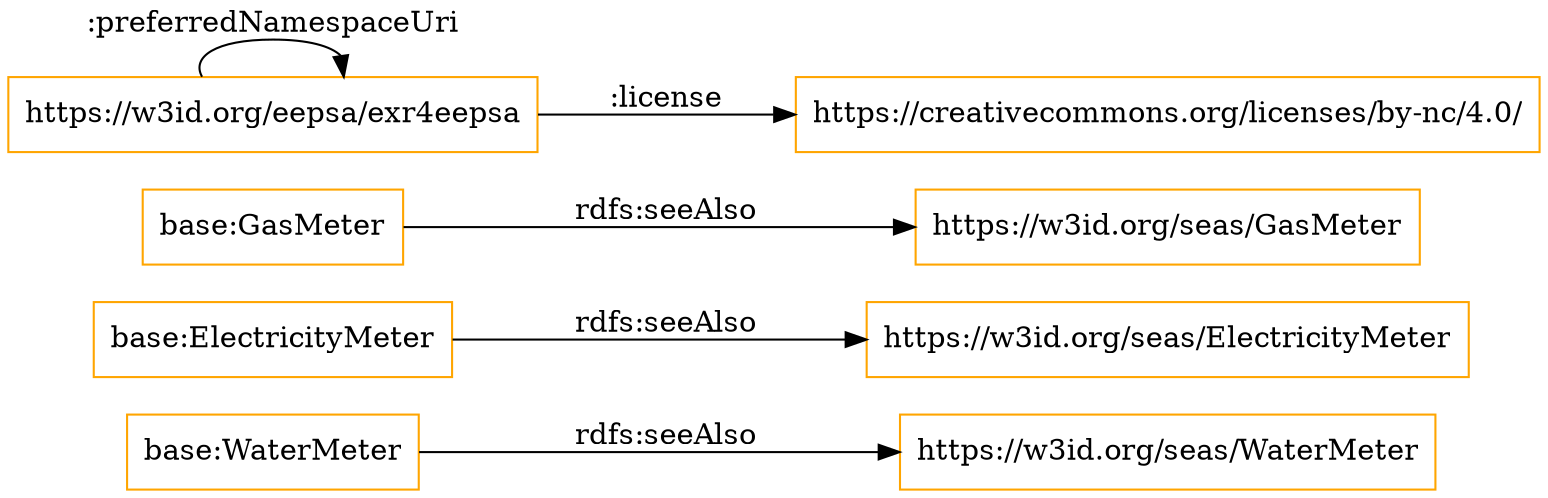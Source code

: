 digraph ar2dtool_diagram { 
rankdir=LR;
size="1501"
node [shape = rectangle, color="orange"]; "base:WaterMeter" "base:ElectricityMeter" "base:GasMeter" ; /*classes style*/
	"base:GasMeter" -> "https://w3id.org/seas/GasMeter" [ label = "rdfs:seeAlso" ];
	"base:ElectricityMeter" -> "https://w3id.org/seas/ElectricityMeter" [ label = "rdfs:seeAlso" ];
	"base:WaterMeter" -> "https://w3id.org/seas/WaterMeter" [ label = "rdfs:seeAlso" ];
	"https://w3id.org/eepsa/exr4eepsa" -> "https://creativecommons.org/licenses/by-nc/4.0/" [ label = ":license" ];
	"https://w3id.org/eepsa/exr4eepsa" -> "https://w3id.org/eepsa/exr4eepsa" [ label = ":preferredNamespaceUri" ];

}
